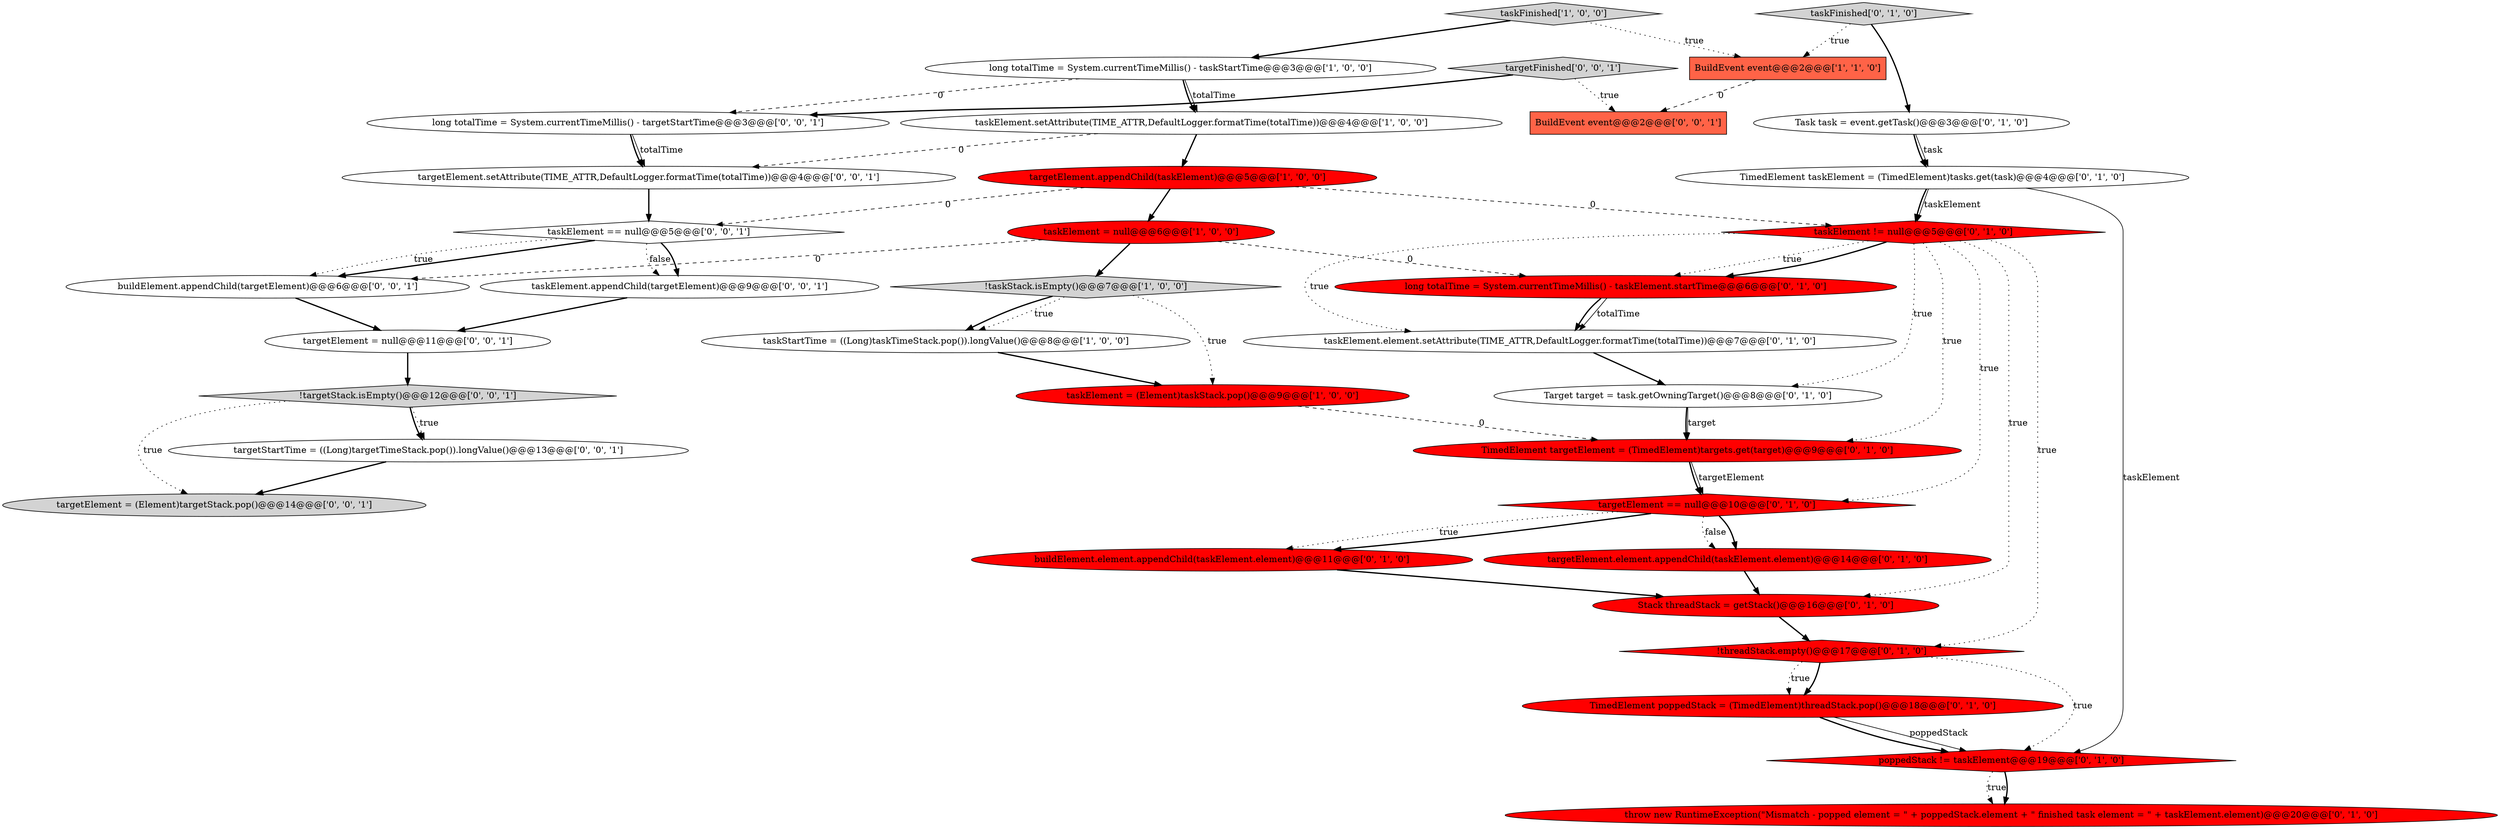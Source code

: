 digraph {
4 [style = filled, label = "taskElement = (Element)taskStack.pop()@@@9@@@['1', '0', '0']", fillcolor = red, shape = ellipse image = "AAA1AAABBB1BBB"];
6 [style = filled, label = "targetElement.appendChild(taskElement)@@@5@@@['1', '0', '0']", fillcolor = red, shape = ellipse image = "AAA1AAABBB1BBB"];
35 [style = filled, label = "taskElement == null@@@5@@@['0', '0', '1']", fillcolor = white, shape = diamond image = "AAA0AAABBB3BBB"];
8 [style = filled, label = "long totalTime = System.currentTimeMillis() - taskStartTime@@@3@@@['1', '0', '0']", fillcolor = white, shape = ellipse image = "AAA0AAABBB1BBB"];
31 [style = filled, label = "long totalTime = System.currentTimeMillis() - targetStartTime@@@3@@@['0', '0', '1']", fillcolor = white, shape = ellipse image = "AAA0AAABBB3BBB"];
10 [style = filled, label = "TimedElement targetElement = (TimedElement)targets.get(target)@@@9@@@['0', '1', '0']", fillcolor = red, shape = ellipse image = "AAA1AAABBB2BBB"];
28 [style = filled, label = "targetElement.setAttribute(TIME_ATTR,DefaultLogger.formatTime(totalTime))@@@4@@@['0', '0', '1']", fillcolor = white, shape = ellipse image = "AAA0AAABBB3BBB"];
3 [style = filled, label = "taskStartTime = ((Long)taskTimeStack.pop()).longValue()@@@8@@@['1', '0', '0']", fillcolor = white, shape = ellipse image = "AAA0AAABBB1BBB"];
16 [style = filled, label = "buildElement.element.appendChild(taskElement.element)@@@11@@@['0', '1', '0']", fillcolor = red, shape = ellipse image = "AAA1AAABBB2BBB"];
25 [style = filled, label = "targetFinished['0', '0', '1']", fillcolor = lightgray, shape = diamond image = "AAA0AAABBB3BBB"];
13 [style = filled, label = "taskElement.element.setAttribute(TIME_ATTR,DefaultLogger.formatTime(totalTime))@@@7@@@['0', '1', '0']", fillcolor = white, shape = ellipse image = "AAA0AAABBB2BBB"];
5 [style = filled, label = "BuildEvent event@@@2@@@['1', '1', '0']", fillcolor = tomato, shape = box image = "AAA0AAABBB1BBB"];
11 [style = filled, label = "targetElement == null@@@10@@@['0', '1', '0']", fillcolor = red, shape = diamond image = "AAA1AAABBB2BBB"];
12 [style = filled, label = "TimedElement poppedStack = (TimedElement)threadStack.pop()@@@18@@@['0', '1', '0']", fillcolor = red, shape = ellipse image = "AAA1AAABBB2BBB"];
22 [style = filled, label = "poppedStack != taskElement@@@19@@@['0', '1', '0']", fillcolor = red, shape = diamond image = "AAA1AAABBB2BBB"];
26 [style = filled, label = "taskElement.appendChild(targetElement)@@@9@@@['0', '0', '1']", fillcolor = white, shape = ellipse image = "AAA0AAABBB3BBB"];
20 [style = filled, label = "Task task = event.getTask()@@@3@@@['0', '1', '0']", fillcolor = white, shape = ellipse image = "AAA0AAABBB2BBB"];
18 [style = filled, label = "Stack threadStack = getStack()@@@16@@@['0', '1', '0']", fillcolor = red, shape = ellipse image = "AAA1AAABBB2BBB"];
17 [style = filled, label = "long totalTime = System.currentTimeMillis() - taskElement.startTime@@@6@@@['0', '1', '0']", fillcolor = red, shape = ellipse image = "AAA1AAABBB2BBB"];
32 [style = filled, label = "!targetStack.isEmpty()@@@12@@@['0', '0', '1']", fillcolor = lightgray, shape = diamond image = "AAA0AAABBB3BBB"];
30 [style = filled, label = "BuildEvent event@@@2@@@['0', '0', '1']", fillcolor = tomato, shape = box image = "AAA0AAABBB3BBB"];
15 [style = filled, label = "taskElement != null@@@5@@@['0', '1', '0']", fillcolor = red, shape = diamond image = "AAA1AAABBB2BBB"];
1 [style = filled, label = "taskFinished['1', '0', '0']", fillcolor = lightgray, shape = diamond image = "AAA0AAABBB1BBB"];
0 [style = filled, label = "taskElement = null@@@6@@@['1', '0', '0']", fillcolor = red, shape = ellipse image = "AAA1AAABBB1BBB"];
7 [style = filled, label = "!taskStack.isEmpty()@@@7@@@['1', '0', '0']", fillcolor = lightgray, shape = diamond image = "AAA0AAABBB1BBB"];
9 [style = filled, label = "targetElement.element.appendChild(taskElement.element)@@@14@@@['0', '1', '0']", fillcolor = red, shape = ellipse image = "AAA1AAABBB2BBB"];
19 [style = filled, label = "throw new RuntimeException(\"Mismatch - popped element = \" + poppedStack.element + \" finished task element = \" + taskElement.element)@@@20@@@['0', '1', '0']", fillcolor = red, shape = ellipse image = "AAA1AAABBB2BBB"];
34 [style = filled, label = "targetElement = (Element)targetStack.pop()@@@14@@@['0', '0', '1']", fillcolor = lightgray, shape = ellipse image = "AAA0AAABBB3BBB"];
27 [style = filled, label = "targetStartTime = ((Long)targetTimeStack.pop()).longValue()@@@13@@@['0', '0', '1']", fillcolor = white, shape = ellipse image = "AAA0AAABBB3BBB"];
24 [style = filled, label = "taskFinished['0', '1', '0']", fillcolor = lightgray, shape = diamond image = "AAA0AAABBB2BBB"];
23 [style = filled, label = "!threadStack.empty()@@@17@@@['0', '1', '0']", fillcolor = red, shape = diamond image = "AAA1AAABBB2BBB"];
33 [style = filled, label = "buildElement.appendChild(targetElement)@@@6@@@['0', '0', '1']", fillcolor = white, shape = ellipse image = "AAA0AAABBB3BBB"];
14 [style = filled, label = "TimedElement taskElement = (TimedElement)tasks.get(task)@@@4@@@['0', '1', '0']", fillcolor = white, shape = ellipse image = "AAA0AAABBB2BBB"];
29 [style = filled, label = "targetElement = null@@@11@@@['0', '0', '1']", fillcolor = white, shape = ellipse image = "AAA0AAABBB3BBB"];
21 [style = filled, label = "Target target = task.getOwningTarget()@@@8@@@['0', '1', '0']", fillcolor = white, shape = ellipse image = "AAA0AAABBB2BBB"];
2 [style = filled, label = "taskElement.setAttribute(TIME_ATTR,DefaultLogger.formatTime(totalTime))@@@4@@@['1', '0', '0']", fillcolor = white, shape = ellipse image = "AAA0AAABBB1BBB"];
11->16 [style = bold, label=""];
21->10 [style = bold, label=""];
16->18 [style = bold, label=""];
22->19 [style = dotted, label="true"];
1->8 [style = bold, label=""];
18->23 [style = bold, label=""];
32->34 [style = dotted, label="true"];
22->19 [style = bold, label=""];
23->22 [style = dotted, label="true"];
2->6 [style = bold, label=""];
21->10 [style = solid, label="target"];
26->29 [style = bold, label=""];
15->18 [style = dotted, label="true"];
35->33 [style = bold, label=""];
14->22 [style = solid, label="taskElement"];
12->22 [style = solid, label="poppedStack"];
32->27 [style = bold, label=""];
20->14 [style = bold, label=""];
6->0 [style = bold, label=""];
15->10 [style = dotted, label="true"];
24->5 [style = dotted, label="true"];
15->21 [style = dotted, label="true"];
35->33 [style = dotted, label="true"];
11->9 [style = bold, label=""];
0->17 [style = dashed, label="0"];
3->4 [style = bold, label=""];
7->3 [style = bold, label=""];
6->35 [style = dashed, label="0"];
15->13 [style = dotted, label="true"];
0->7 [style = bold, label=""];
33->29 [style = bold, label=""];
24->20 [style = bold, label=""];
25->31 [style = bold, label=""];
15->17 [style = dotted, label="true"];
15->17 [style = bold, label=""];
28->35 [style = bold, label=""];
32->27 [style = dotted, label="true"];
27->34 [style = bold, label=""];
9->18 [style = bold, label=""];
8->2 [style = bold, label=""];
35->26 [style = dotted, label="false"];
7->3 [style = dotted, label="true"];
6->15 [style = dashed, label="0"];
5->30 [style = dashed, label="0"];
29->32 [style = bold, label=""];
0->33 [style = dashed, label="0"];
11->9 [style = dotted, label="false"];
7->4 [style = dotted, label="true"];
2->28 [style = dashed, label="0"];
15->11 [style = dotted, label="true"];
20->14 [style = solid, label="task"];
11->16 [style = dotted, label="true"];
14->15 [style = bold, label=""];
17->13 [style = bold, label=""];
23->12 [style = bold, label=""];
31->28 [style = bold, label=""];
8->31 [style = dashed, label="0"];
15->23 [style = dotted, label="true"];
23->12 [style = dotted, label="true"];
4->10 [style = dashed, label="0"];
13->21 [style = bold, label=""];
14->15 [style = solid, label="taskElement"];
25->30 [style = dotted, label="true"];
31->28 [style = solid, label="totalTime"];
35->26 [style = bold, label=""];
17->13 [style = solid, label="totalTime"];
8->2 [style = solid, label="totalTime"];
12->22 [style = bold, label=""];
1->5 [style = dotted, label="true"];
10->11 [style = solid, label="targetElement"];
10->11 [style = bold, label=""];
}
